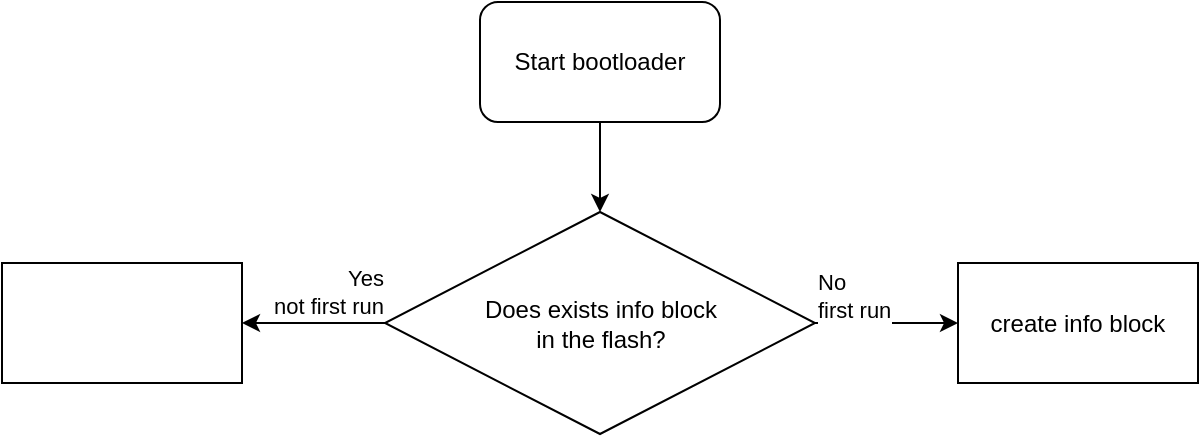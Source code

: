 <mxfile scale="3" border="0">
    <diagram id="LzTGRrPrDBO6Tm46XuKC" name="Page-1">
        <mxGraphModel dx="1656" dy="990" grid="0" gridSize="10" guides="1" tooltips="1" connect="1" arrows="1" fold="1" page="0" pageScale="1" pageWidth="1600" pageHeight="1200" math="0" shadow="0">
            <root>
                <mxCell id="0"/>
                <mxCell id="1" parent="0"/>
                <mxCell id="180" style="edgeStyle=none;html=1;exitX=0.5;exitY=1;exitDx=0;exitDy=0;" edge="1" parent="1" source="169" target="171">
                    <mxGeometry relative="1" as="geometry"/>
                </mxCell>
                <mxCell id="169" value="Start bootloader" style="rounded=1;whiteSpace=wrap;html=1;" vertex="1" parent="1">
                    <mxGeometry x="104" y="258" width="120" height="60" as="geometry"/>
                </mxCell>
                <mxCell id="174" style="edgeStyle=none;html=1;exitX=0;exitY=0.5;exitDx=0;exitDy=0;" edge="1" parent="1" source="171" target="173">
                    <mxGeometry relative="1" as="geometry"/>
                </mxCell>
                <mxCell id="175" value="Yes&lt;br&gt;&lt;div&gt;not first run&lt;/div&gt;" style="edgeLabel;html=1;align=right;verticalAlign=middle;resizable=0;points=[];" vertex="1" connectable="0" parent="174">
                    <mxGeometry x="-0.305" y="1" relative="1" as="geometry">
                        <mxPoint x="25" y="-17" as="offset"/>
                    </mxGeometry>
                </mxCell>
                <mxCell id="178" style="edgeStyle=none;html=1;" edge="1" parent="1" source="171" target="176">
                    <mxGeometry relative="1" as="geometry"/>
                </mxCell>
                <mxCell id="179" value="No&lt;div&gt;first run&lt;/div&gt;" style="edgeLabel;html=1;align=left;verticalAlign=middle;resizable=0;points=[];" vertex="1" connectable="0" parent="178">
                    <mxGeometry x="-0.566" y="-1" relative="1" as="geometry">
                        <mxPoint x="-16" y="-15" as="offset"/>
                    </mxGeometry>
                </mxCell>
                <mxCell id="171" value="Does exists info block&lt;br&gt;in the flash?" style="rhombus;whiteSpace=wrap;html=1;" vertex="1" parent="1">
                    <mxGeometry x="56.5" y="363" width="215" height="111" as="geometry"/>
                </mxCell>
                <mxCell id="173" value="" style="rounded=0;whiteSpace=wrap;html=1;" vertex="1" parent="1">
                    <mxGeometry x="-135" y="388.5" width="120" height="60" as="geometry"/>
                </mxCell>
                <mxCell id="176" value="create info block" style="rounded=0;whiteSpace=wrap;html=1;" vertex="1" parent="1">
                    <mxGeometry x="343" y="388.5" width="120" height="60" as="geometry"/>
                </mxCell>
            </root>
        </mxGraphModel>
    </diagram>
</mxfile>